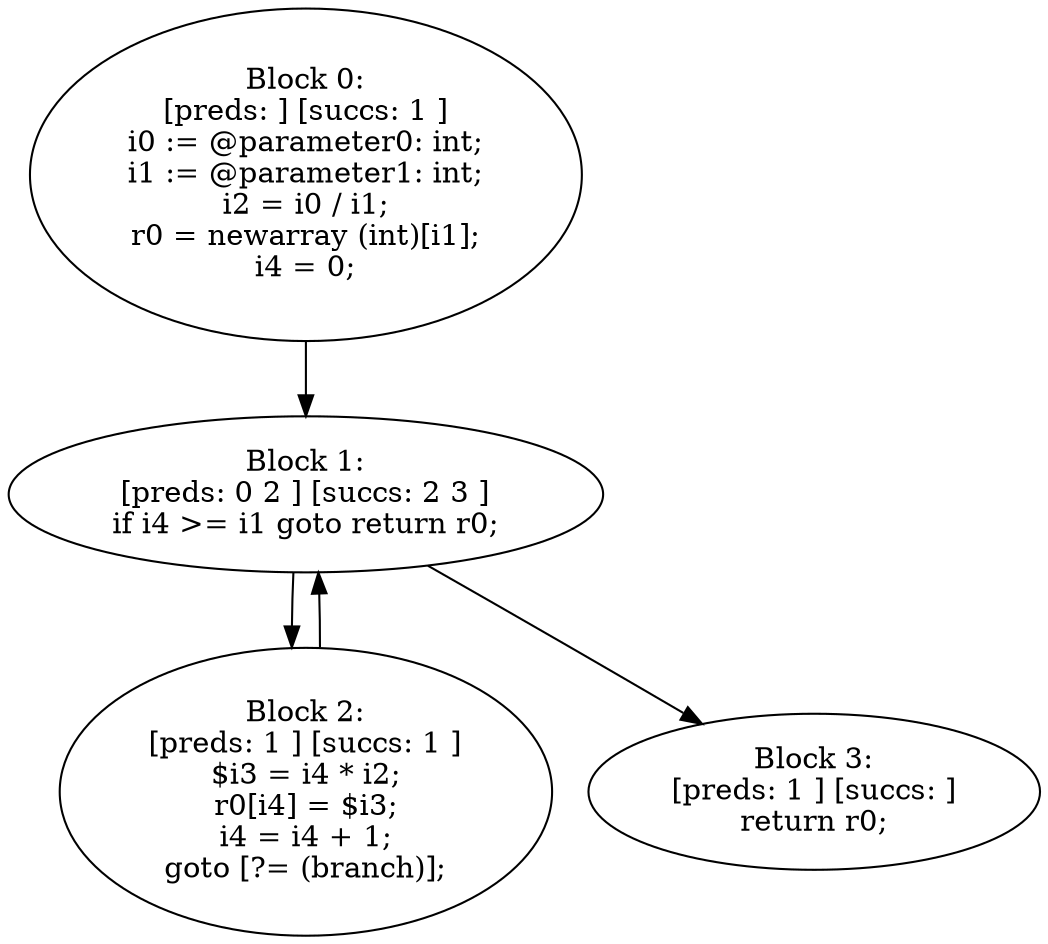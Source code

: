 digraph "unitGraph" {
    "Block 0:
[preds: ] [succs: 1 ]
i0 := @parameter0: int;
i1 := @parameter1: int;
i2 = i0 / i1;
r0 = newarray (int)[i1];
i4 = 0;
"
    "Block 1:
[preds: 0 2 ] [succs: 2 3 ]
if i4 >= i1 goto return r0;
"
    "Block 2:
[preds: 1 ] [succs: 1 ]
$i3 = i4 * i2;
r0[i4] = $i3;
i4 = i4 + 1;
goto [?= (branch)];
"
    "Block 3:
[preds: 1 ] [succs: ]
return r0;
"
    "Block 0:
[preds: ] [succs: 1 ]
i0 := @parameter0: int;
i1 := @parameter1: int;
i2 = i0 / i1;
r0 = newarray (int)[i1];
i4 = 0;
"->"Block 1:
[preds: 0 2 ] [succs: 2 3 ]
if i4 >= i1 goto return r0;
";
    "Block 1:
[preds: 0 2 ] [succs: 2 3 ]
if i4 >= i1 goto return r0;
"->"Block 2:
[preds: 1 ] [succs: 1 ]
$i3 = i4 * i2;
r0[i4] = $i3;
i4 = i4 + 1;
goto [?= (branch)];
";
    "Block 1:
[preds: 0 2 ] [succs: 2 3 ]
if i4 >= i1 goto return r0;
"->"Block 3:
[preds: 1 ] [succs: ]
return r0;
";
    "Block 2:
[preds: 1 ] [succs: 1 ]
$i3 = i4 * i2;
r0[i4] = $i3;
i4 = i4 + 1;
goto [?= (branch)];
"->"Block 1:
[preds: 0 2 ] [succs: 2 3 ]
if i4 >= i1 goto return r0;
";
}
